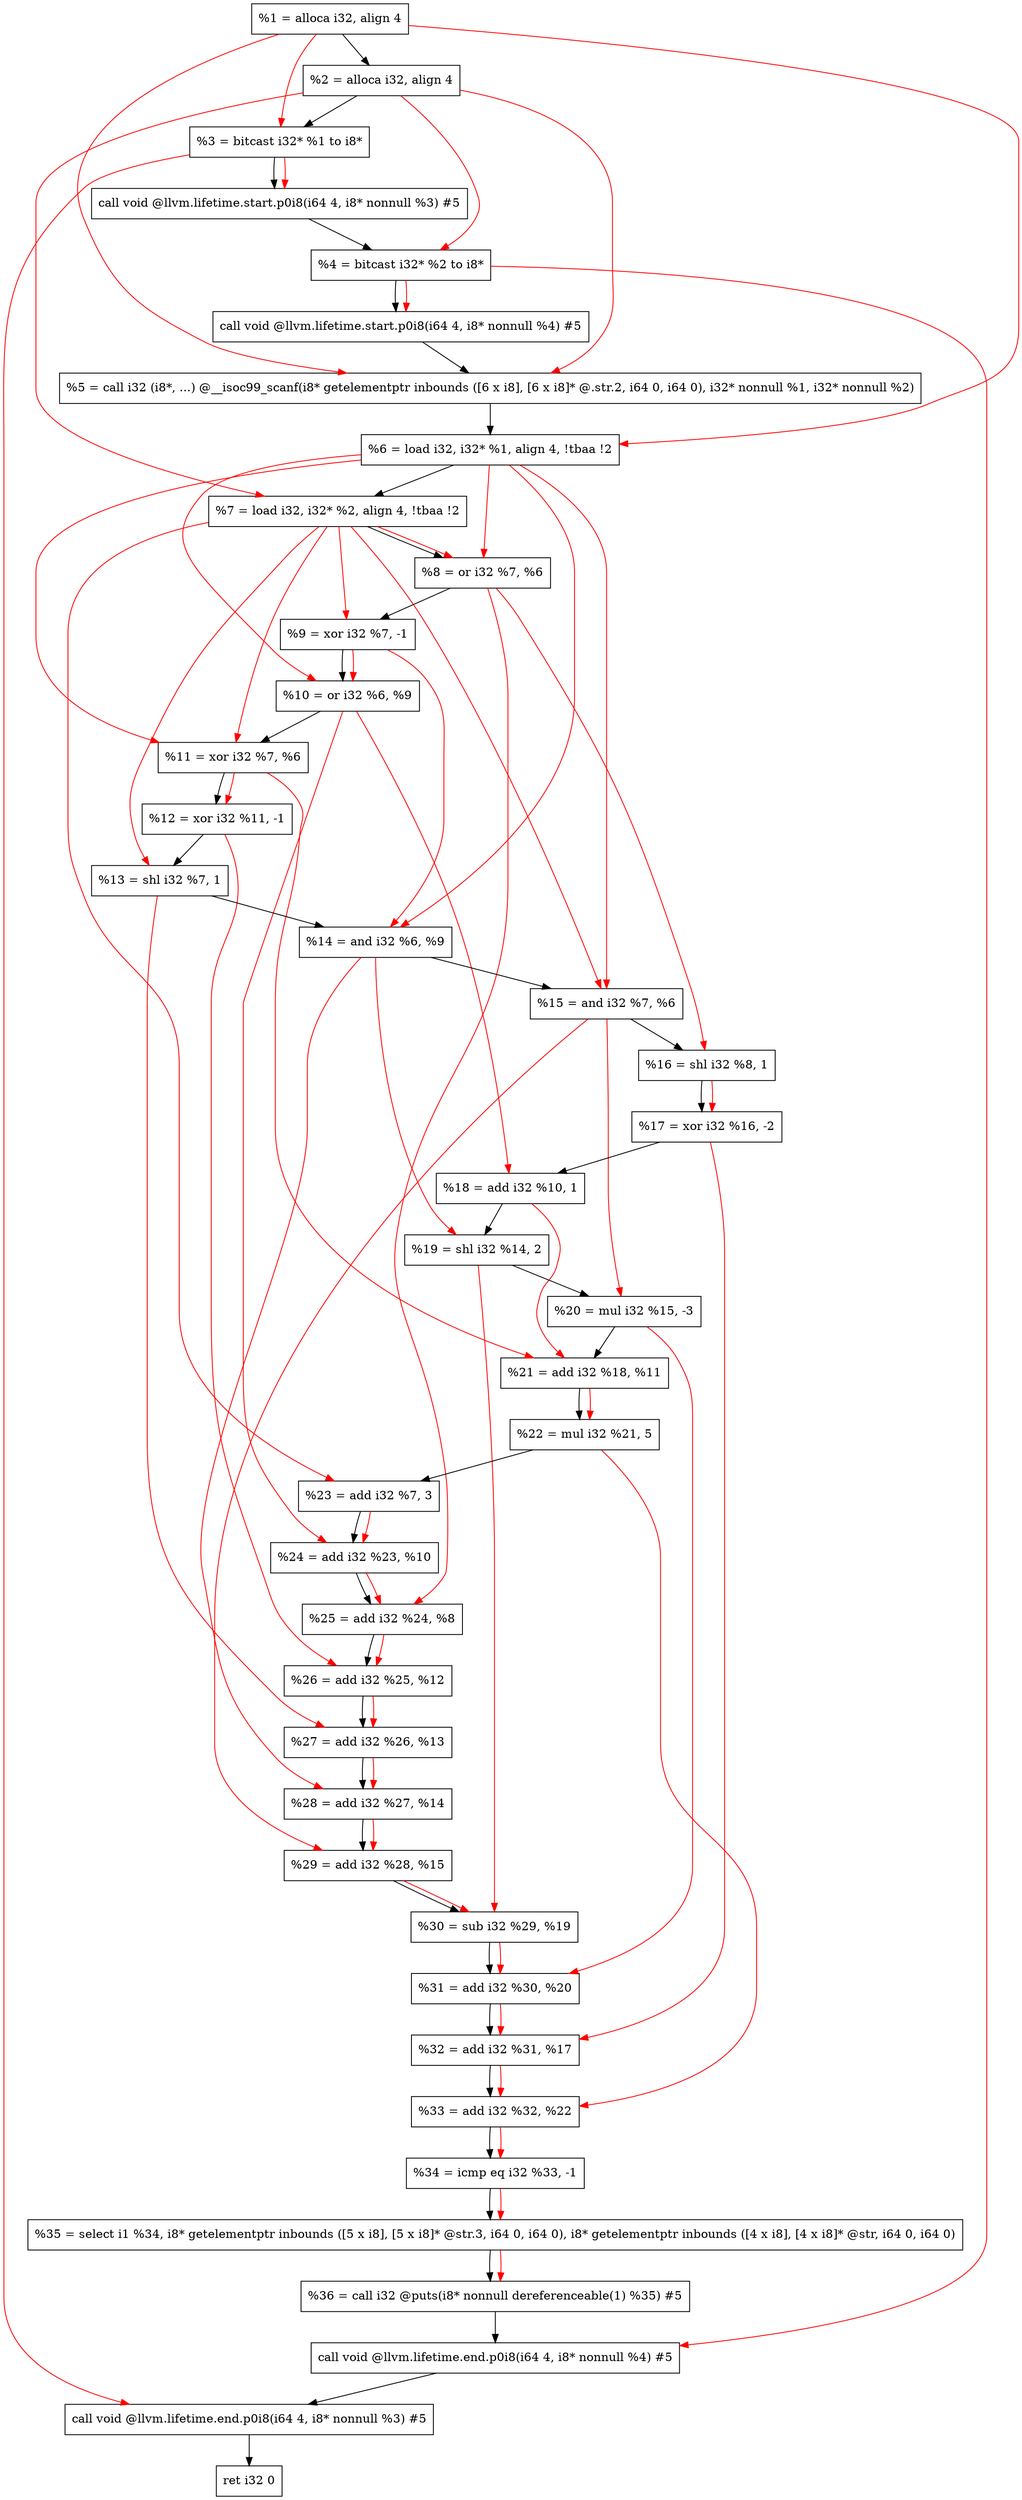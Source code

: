 digraph "DFG for'main' function" {
	Node0x14f1f68[shape=record, label="  %1 = alloca i32, align 4"];
	Node0x14f1fe8[shape=record, label="  %2 = alloca i32, align 4"];
	Node0x14f2078[shape=record, label="  %3 = bitcast i32* %1 to i8*"];
	Node0x14f24d8[shape=record, label="  call void @llvm.lifetime.start.p0i8(i64 4, i8* nonnull %3) #5"];
	Node0x14f25b8[shape=record, label="  %4 = bitcast i32* %2 to i8*"];
	Node0x14f26d8[shape=record, label="  call void @llvm.lifetime.start.p0i8(i64 4, i8* nonnull %4) #5"];
	Node0x14f2910[shape=record, label="  %5 = call i32 (i8*, ...) @__isoc99_scanf(i8* getelementptr inbounds ([6 x i8], [6 x i8]* @.str.2, i64 0, i64 0), i32* nonnull %1, i32* nonnull %2)"];
	Node0x14f29c8[shape=record, label="  %6 = load i32, i32* %1, align 4, !tbaa !2"];
	Node0x14f3938[shape=record, label="  %7 = load i32, i32* %2, align 4, !tbaa !2"];
	Node0x14f3fc0[shape=record, label="  %8 = or i32 %7, %6"];
	Node0x14f4030[shape=record, label="  %9 = xor i32 %7, -1"];
	Node0x14f40a0[shape=record, label="  %10 = or i32 %6, %9"];
	Node0x14f4110[shape=record, label="  %11 = xor i32 %7, %6"];
	Node0x14f4180[shape=record, label="  %12 = xor i32 %11, -1"];
	Node0x14f41f0[shape=record, label="  %13 = shl i32 %7, 1"];
	Node0x14f4260[shape=record, label="  %14 = and i32 %6, %9"];
	Node0x14f42d0[shape=record, label="  %15 = and i32 %7, %6"];
	Node0x14f4340[shape=record, label="  %16 = shl i32 %8, 1"];
	Node0x14f43b0[shape=record, label="  %17 = xor i32 %16, -2"];
	Node0x14f4420[shape=record, label="  %18 = add i32 %10, 1"];
	Node0x14f4490[shape=record, label="  %19 = shl i32 %14, 2"];
	Node0x14f4500[shape=record, label="  %20 = mul i32 %15, -3"];
	Node0x14f4570[shape=record, label="  %21 = add i32 %18, %11"];
	Node0x14f45e0[shape=record, label="  %22 = mul i32 %21, 5"];
	Node0x14f4650[shape=record, label="  %23 = add i32 %7, 3"];
	Node0x14f46c0[shape=record, label="  %24 = add i32 %23, %10"];
	Node0x14f4730[shape=record, label="  %25 = add i32 %24, %8"];
	Node0x14f47a0[shape=record, label="  %26 = add i32 %25, %12"];
	Node0x14f4810[shape=record, label="  %27 = add i32 %26, %13"];
	Node0x14f4880[shape=record, label="  %28 = add i32 %27, %14"];
	Node0x14f48f0[shape=record, label="  %29 = add i32 %28, %15"];
	Node0x14f4960[shape=record, label="  %30 = sub i32 %29, %19"];
	Node0x14f49d0[shape=record, label="  %31 = add i32 %30, %20"];
	Node0x14f4a40[shape=record, label="  %32 = add i32 %31, %17"];
	Node0x14f4cc0[shape=record, label="  %33 = add i32 %32, %22"];
	Node0x14f4d30[shape=record, label="  %34 = icmp eq i32 %33, -1"];
	Node0x14929d8[shape=record, label="  %35 = select i1 %34, i8* getelementptr inbounds ([5 x i8], [5 x i8]* @str.3, i64 0, i64 0), i8* getelementptr inbounds ([4 x i8], [4 x i8]* @str, i64 0, i64 0)"];
	Node0x14f4dc0[shape=record, label="  %36 = call i32 @puts(i8* nonnull dereferenceable(1) %35) #5"];
	Node0x14f5018[shape=record, label="  call void @llvm.lifetime.end.p0i8(i64 4, i8* nonnull %4) #5"];
	Node0x14f5178[shape=record, label="  call void @llvm.lifetime.end.p0i8(i64 4, i8* nonnull %3) #5"];
	Node0x14f5238[shape=record, label="  ret i32 0"];
	Node0x14f1f68 -> Node0x14f1fe8;
	Node0x14f1fe8 -> Node0x14f2078;
	Node0x14f2078 -> Node0x14f24d8;
	Node0x14f24d8 -> Node0x14f25b8;
	Node0x14f25b8 -> Node0x14f26d8;
	Node0x14f26d8 -> Node0x14f2910;
	Node0x14f2910 -> Node0x14f29c8;
	Node0x14f29c8 -> Node0x14f3938;
	Node0x14f3938 -> Node0x14f3fc0;
	Node0x14f3fc0 -> Node0x14f4030;
	Node0x14f4030 -> Node0x14f40a0;
	Node0x14f40a0 -> Node0x14f4110;
	Node0x14f4110 -> Node0x14f4180;
	Node0x14f4180 -> Node0x14f41f0;
	Node0x14f41f0 -> Node0x14f4260;
	Node0x14f4260 -> Node0x14f42d0;
	Node0x14f42d0 -> Node0x14f4340;
	Node0x14f4340 -> Node0x14f43b0;
	Node0x14f43b0 -> Node0x14f4420;
	Node0x14f4420 -> Node0x14f4490;
	Node0x14f4490 -> Node0x14f4500;
	Node0x14f4500 -> Node0x14f4570;
	Node0x14f4570 -> Node0x14f45e0;
	Node0x14f45e0 -> Node0x14f4650;
	Node0x14f4650 -> Node0x14f46c0;
	Node0x14f46c0 -> Node0x14f4730;
	Node0x14f4730 -> Node0x14f47a0;
	Node0x14f47a0 -> Node0x14f4810;
	Node0x14f4810 -> Node0x14f4880;
	Node0x14f4880 -> Node0x14f48f0;
	Node0x14f48f0 -> Node0x14f4960;
	Node0x14f4960 -> Node0x14f49d0;
	Node0x14f49d0 -> Node0x14f4a40;
	Node0x14f4a40 -> Node0x14f4cc0;
	Node0x14f4cc0 -> Node0x14f4d30;
	Node0x14f4d30 -> Node0x14929d8;
	Node0x14929d8 -> Node0x14f4dc0;
	Node0x14f4dc0 -> Node0x14f5018;
	Node0x14f5018 -> Node0x14f5178;
	Node0x14f5178 -> Node0x14f5238;
edge [color=red]
	Node0x14f1f68 -> Node0x14f2078;
	Node0x14f2078 -> Node0x14f24d8;
	Node0x14f1fe8 -> Node0x14f25b8;
	Node0x14f25b8 -> Node0x14f26d8;
	Node0x14f1f68 -> Node0x14f2910;
	Node0x14f1fe8 -> Node0x14f2910;
	Node0x14f1f68 -> Node0x14f29c8;
	Node0x14f1fe8 -> Node0x14f3938;
	Node0x14f3938 -> Node0x14f3fc0;
	Node0x14f29c8 -> Node0x14f3fc0;
	Node0x14f3938 -> Node0x14f4030;
	Node0x14f29c8 -> Node0x14f40a0;
	Node0x14f4030 -> Node0x14f40a0;
	Node0x14f3938 -> Node0x14f4110;
	Node0x14f29c8 -> Node0x14f4110;
	Node0x14f4110 -> Node0x14f4180;
	Node0x14f3938 -> Node0x14f41f0;
	Node0x14f29c8 -> Node0x14f4260;
	Node0x14f4030 -> Node0x14f4260;
	Node0x14f3938 -> Node0x14f42d0;
	Node0x14f29c8 -> Node0x14f42d0;
	Node0x14f3fc0 -> Node0x14f4340;
	Node0x14f4340 -> Node0x14f43b0;
	Node0x14f40a0 -> Node0x14f4420;
	Node0x14f4260 -> Node0x14f4490;
	Node0x14f42d0 -> Node0x14f4500;
	Node0x14f4420 -> Node0x14f4570;
	Node0x14f4110 -> Node0x14f4570;
	Node0x14f4570 -> Node0x14f45e0;
	Node0x14f3938 -> Node0x14f4650;
	Node0x14f4650 -> Node0x14f46c0;
	Node0x14f40a0 -> Node0x14f46c0;
	Node0x14f46c0 -> Node0x14f4730;
	Node0x14f3fc0 -> Node0x14f4730;
	Node0x14f4730 -> Node0x14f47a0;
	Node0x14f4180 -> Node0x14f47a0;
	Node0x14f47a0 -> Node0x14f4810;
	Node0x14f41f0 -> Node0x14f4810;
	Node0x14f4810 -> Node0x14f4880;
	Node0x14f4260 -> Node0x14f4880;
	Node0x14f4880 -> Node0x14f48f0;
	Node0x14f42d0 -> Node0x14f48f0;
	Node0x14f48f0 -> Node0x14f4960;
	Node0x14f4490 -> Node0x14f4960;
	Node0x14f4960 -> Node0x14f49d0;
	Node0x14f4500 -> Node0x14f49d0;
	Node0x14f49d0 -> Node0x14f4a40;
	Node0x14f43b0 -> Node0x14f4a40;
	Node0x14f4a40 -> Node0x14f4cc0;
	Node0x14f45e0 -> Node0x14f4cc0;
	Node0x14f4cc0 -> Node0x14f4d30;
	Node0x14f4d30 -> Node0x14929d8;
	Node0x14929d8 -> Node0x14f4dc0;
	Node0x14f25b8 -> Node0x14f5018;
	Node0x14f2078 -> Node0x14f5178;
}

